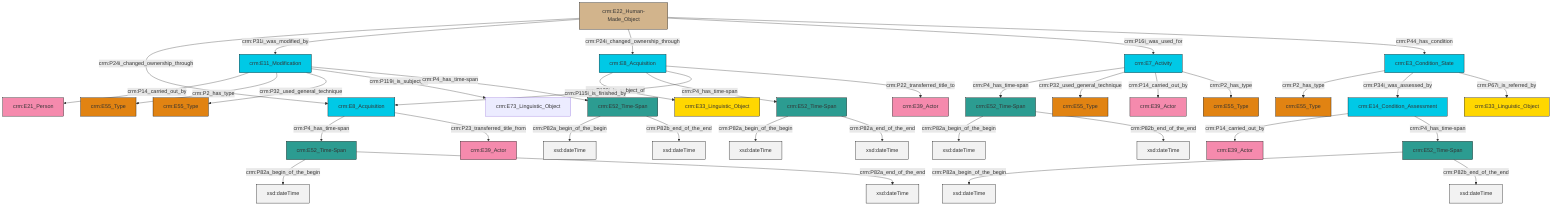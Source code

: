 graph TD
classDef Literal fill:#f2f2f2,stroke:#000000;
classDef CRM_Entity fill:#FFFFFF,stroke:#000000;
classDef Temporal_Entity fill:#00C9E6, stroke:#000000;
classDef Type fill:#E18312, stroke:#000000;
classDef Time-Span fill:#2C9C91, stroke:#000000;
classDef Appellation fill:#FFEB7F, stroke:#000000;
classDef Place fill:#008836, stroke:#000000;
classDef Persistent_Item fill:#B266B2, stroke:#000000;
classDef Conceptual_Object fill:#FFD700, stroke:#000000;
classDef Physical_Thing fill:#D2B48C, stroke:#000000;
classDef Actor fill:#f58aad, stroke:#000000;
classDef PC_Classes fill:#4ce600, stroke:#000000;
classDef Multi fill:#cccccc,stroke:#000000;

0["crm:E3_Condition_State"]:::Temporal_Entity -->|crm:P2_has_type| 1["crm:E55_Type"]:::Type
2["crm:E52_Time-Span"]:::Time-Span -->|crm:P82a_begin_of_the_begin| 3[xsd:dateTime]:::Literal
4["crm:E11_Modification"]:::Temporal_Entity -->|crm:P14_carried_out_by| 5["crm:E21_Person"]:::Actor
2["crm:E52_Time-Span"]:::Time-Span -->|crm:P82b_end_of_the_end| 6[xsd:dateTime]:::Literal
11["crm:E8_Acquisition"]:::Temporal_Entity -->|crm:P4_has_time-span| 12["crm:E52_Time-Span"]:::Time-Span
4["crm:E11_Modification"]:::Temporal_Entity -->|crm:P2_has_type| 13["crm:E55_Type"]:::Type
12["crm:E52_Time-Span"]:::Time-Span -->|crm:P82a_begin_of_the_begin| 16[xsd:dateTime]:::Literal
17["crm:E14_Condition_Assessment"]:::Temporal_Entity -->|crm:P14_carried_out_by| 18["crm:E39_Actor"]:::Actor
12["crm:E52_Time-Span"]:::Time-Span -->|crm:P82a_end_of_the_end| 19[xsd:dateTime]:::Literal
21["crm:E8_Acquisition"]:::Temporal_Entity -->|crm:P129i_is_subject_of| 22["crm:E33_Linguistic_Object"]:::Conceptual_Object
4["crm:E11_Modification"]:::Temporal_Entity -->|crm:P32_used_general_technique| 7["crm:E55_Type"]:::Type
4["crm:E11_Modification"]:::Temporal_Entity -->|crm:P119i_is_subject_of| 27["crm:E73_Linguistic_Object"]:::Default
28["crm:E7_Activity"]:::Temporal_Entity -->|crm:P4_has_time-span| 29["crm:E52_Time-Span"]:::Time-Span
14["crm:E22_Human-Made_Object"]:::Physical_Thing -->|crm:P24i_changed_ownership_through| 11["crm:E8_Acquisition"]:::Temporal_Entity
21["crm:E8_Acquisition"]:::Temporal_Entity -->|crm:P4_has_time-span| 31["crm:E52_Time-Span"]:::Time-Span
14["crm:E22_Human-Made_Object"]:::Physical_Thing -->|crm:P31i_was_modified_by| 4["crm:E11_Modification"]:::Temporal_Entity
0["crm:E3_Condition_State"]:::Temporal_Entity -->|crm:P34i_was_assessed_by| 17["crm:E14_Condition_Assessment"]:::Temporal_Entity
4["crm:E11_Modification"]:::Temporal_Entity -->|crm:P4_has_time-span| 37["crm:E52_Time-Span"]:::Time-Span
14["crm:E22_Human-Made_Object"]:::Physical_Thing -->|crm:P24i_changed_ownership_through| 21["crm:E8_Acquisition"]:::Temporal_Entity
28["crm:E7_Activity"]:::Temporal_Entity -->|crm:P32_used_general_technique| 32["crm:E55_Type"]:::Type
17["crm:E14_Condition_Assessment"]:::Temporal_Entity -->|crm:P4_has_time-span| 2["crm:E52_Time-Span"]:::Time-Span
21["crm:E8_Acquisition"]:::Temporal_Entity -->|crm:P115i_is_finished_by| 11["crm:E8_Acquisition"]:::Temporal_Entity
28["crm:E7_Activity"]:::Temporal_Entity -->|crm:P14_carried_out_by| 34["crm:E39_Actor"]:::Actor
0["crm:E3_Condition_State"]:::Temporal_Entity -->|crm:P67i_is_referred_by| 46["crm:E33_Linguistic_Object"]:::Conceptual_Object
14["crm:E22_Human-Made_Object"]:::Physical_Thing -->|crm:P16i_was_used_for| 28["crm:E7_Activity"]:::Temporal_Entity
21["crm:E8_Acquisition"]:::Temporal_Entity -->|crm:P22_transferred_title_to| 40["crm:E39_Actor"]:::Actor
28["crm:E7_Activity"]:::Temporal_Entity -->|crm:P2_has_type| 9["crm:E55_Type"]:::Type
31["crm:E52_Time-Span"]:::Time-Span -->|crm:P82a_begin_of_the_begin| 51[xsd:dateTime]:::Literal
29["crm:E52_Time-Span"]:::Time-Span -->|crm:P82a_begin_of_the_begin| 53[xsd:dateTime]:::Literal
29["crm:E52_Time-Span"]:::Time-Span -->|crm:P82b_end_of_the_end| 54[xsd:dateTime]:::Literal
37["crm:E52_Time-Span"]:::Time-Span -->|crm:P82a_begin_of_the_begin| 55[xsd:dateTime]:::Literal
37["crm:E52_Time-Span"]:::Time-Span -->|crm:P82b_end_of_the_end| 56[xsd:dateTime]:::Literal
31["crm:E52_Time-Span"]:::Time-Span -->|crm:P82a_end_of_the_end| 58[xsd:dateTime]:::Literal
14["crm:E22_Human-Made_Object"]:::Physical_Thing -->|crm:P44_has_condition| 0["crm:E3_Condition_State"]:::Temporal_Entity
11["crm:E8_Acquisition"]:::Temporal_Entity -->|crm:P23_transferred_title_from| 25["crm:E39_Actor"]:::Actor